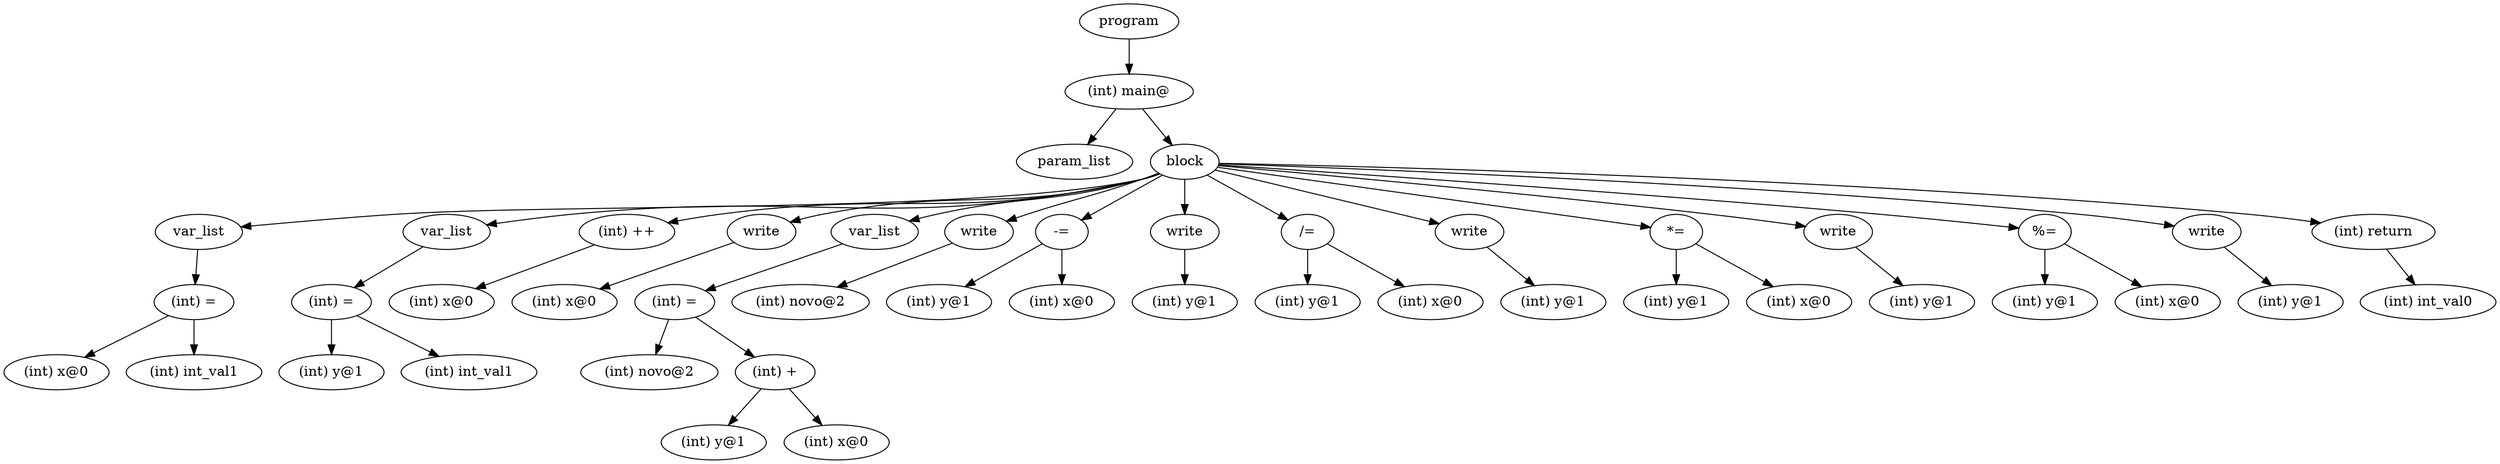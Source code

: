 digraph {
graph [ordering="out"];
node0[label="program"];
node1[label="(int) main@"];
node2[label="param_list"];
node1 -> node2;
node3[label="block"];
node4[label="var_list"];
node5[label="(int) ="];
node6[label="(int) x@0"];
node5 -> node6;
node7[label="(int) int_val1"];
node5 -> node7;
node4 -> node5;
node3 -> node4;
node8[label="var_list"];
node9[label="(int) ="];
node10[label="(int) y@1"];
node9 -> node10;
node11[label="(int) int_val1"];
node9 -> node11;
node8 -> node9;
node3 -> node8;
node12[label="(int) ++"];
node13[label="(int) x@0"];
node12 -> node13;
node3 -> node12;
node14[label="write"];
node15[label="(int) x@0"];
node14 -> node15;
node3 -> node14;
node16[label="var_list"];
node17[label="(int) ="];
node18[label="(int) novo@2"];
node17 -> node18;
node19[label="(int) +"];
node20[label="(int) y@1"];
node19 -> node20;
node21[label="(int) x@0"];
node19 -> node21;
node17 -> node19;
node16 -> node17;
node3 -> node16;
node22[label="write"];
node23[label="(int) novo@2"];
node22 -> node23;
node3 -> node22;
node24[label="-="];
node25[label="(int) y@1"];
node24 -> node25;
node26[label="(int) x@0"];
node24 -> node26;
node3 -> node24;
node27[label="write"];
node28[label="(int) y@1"];
node27 -> node28;
node3 -> node27;
node29[label="/="];
node30[label="(int) y@1"];
node29 -> node30;
node31[label="(int) x@0"];
node29 -> node31;
node3 -> node29;
node32[label="write"];
node33[label="(int) y@1"];
node32 -> node33;
node3 -> node32;
node34[label="*="];
node35[label="(int) y@1"];
node34 -> node35;
node36[label="(int) x@0"];
node34 -> node36;
node3 -> node34;
node37[label="write"];
node38[label="(int) y@1"];
node37 -> node38;
node3 -> node37;
node39[label="%="];
node40[label="(int) y@1"];
node39 -> node40;
node41[label="(int) x@0"];
node39 -> node41;
node3 -> node39;
node42[label="write"];
node43[label="(int) y@1"];
node42 -> node43;
node3 -> node42;
node44[label="(int) return"];
node45[label="(int) int_val0"];
node44 -> node45;
node3 -> node44;
node1 -> node3;
node0 -> node1;
}
